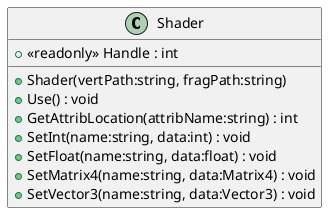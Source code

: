 @startuml Shader
class Shader {
    + <<readonly>> Handle : int
    + Shader(vertPath:string, fragPath:string)
    + Use() : void
    + GetAttribLocation(attribName:string) : int
    + SetInt(name:string, data:int) : void
    + SetFloat(name:string, data:float) : void
    + SetMatrix4(name:string, data:Matrix4) : void
    + SetVector3(name:string, data:Vector3) : void
}
@enduml
